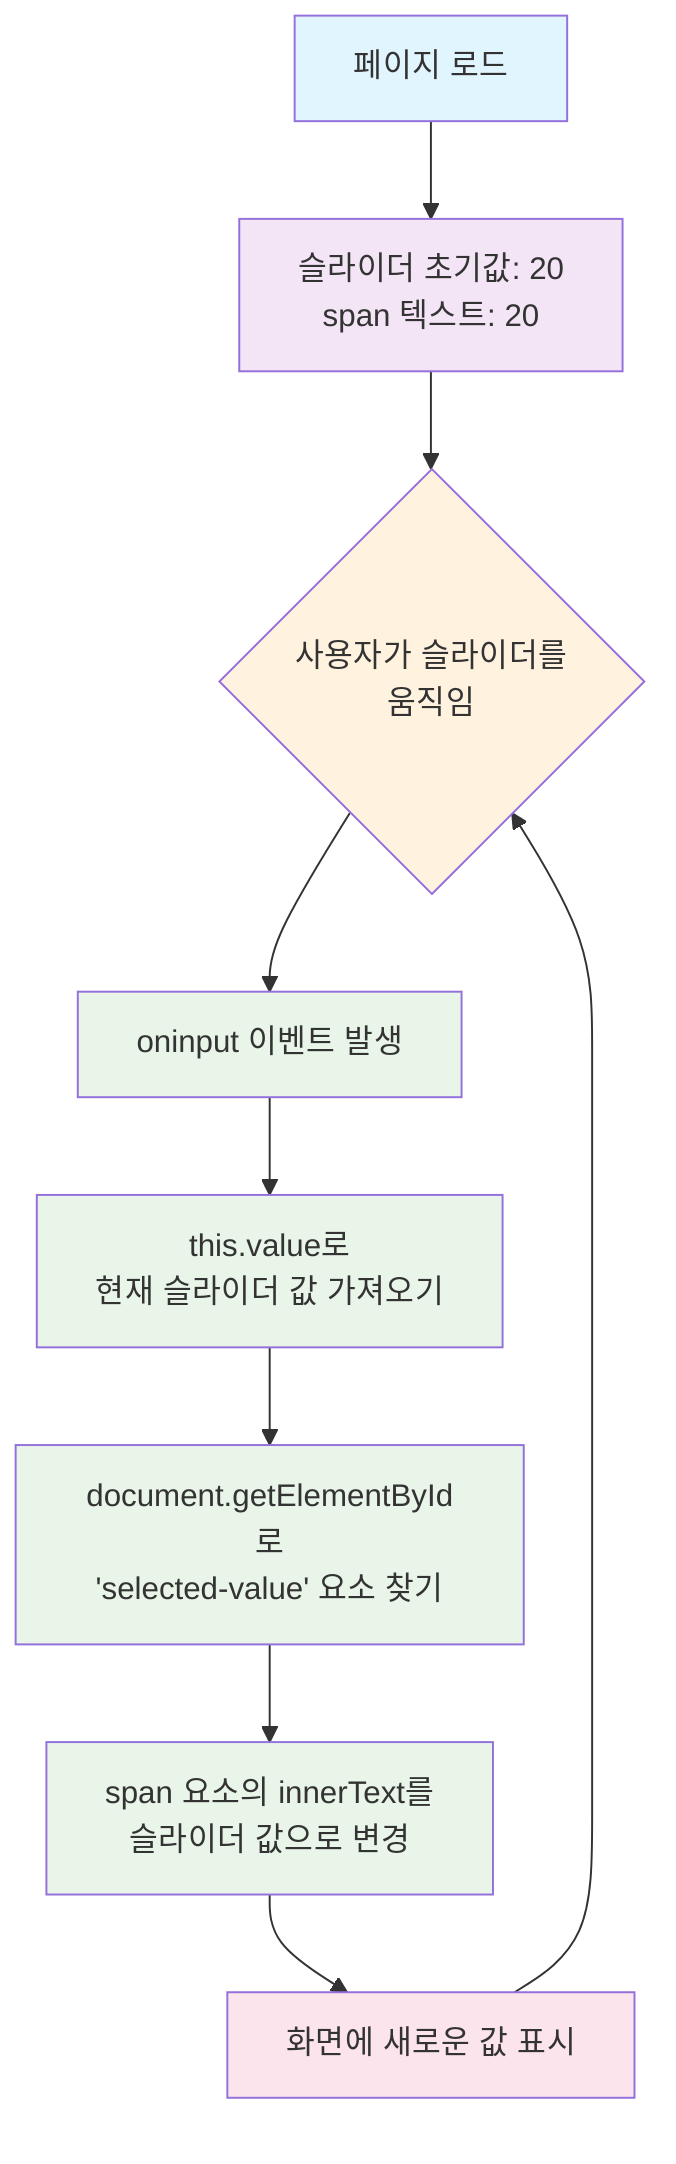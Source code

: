 flowchart TD
    A[페이지 로드] --> B[슬라이더 초기값: 20<br/>span 텍스트: 20]
    B --> C{사용자가 슬라이더를<br/>움직임}
    C --> D[oninput 이벤트 발생]
    D --> E[this.value로<br/>현재 슬라이더 값 가져오기]
    E --> F[document.getElementById로<br/>'selected-value' 요소 찾기]
    F --> G[span 요소의 innerText를<br/>슬라이더 값으로 변경]
    G --> H[화면에 새로운 값 표시]
    H --> C
    
    style A fill:#e1f5fe
    style B fill:#f3e5f5
    style C fill:#fff3e0
    style D fill:#e8f5e8
    style E fill:#e8f5e8
    style F fill:#e8f5e8
    style G fill:#e8f5e8
    style H fill:#fce4ec